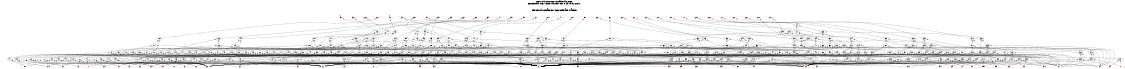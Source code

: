 # Network structure generated by ABC

digraph network {
size = "7.5,10";
center = true;
edge [dir = back];

{
  node [shape = plaintext];
  edge [style = invis];
  LevelTitle1 [label=""];
  LevelTitle2 [label=""];
  Level7 [label = ""];
  Level6 [label = ""];
  Level5 [label = ""];
  Level4 [label = ""];
  Level3 [label = ""];
  Level2 [label = ""];
  Level1 [label = ""];
  Level0 [label = ""];
  LevelTitle1 ->  LevelTitle2 ->  Level7 ->  Level6 ->  Level5 ->  Level4 ->  Level3 ->  Level2 ->  Level1 ->  Level0;
}

{
  rank = same;
  LevelTitle1;
  title1 [shape=plaintext,
          fontsize=20,
          fontname = "Times-Roman",
          label="Network structure visualized by ABC\nBenchmark \"top\". Time was Thu Oct  8 20:19:02 2020. "
         ];
}

{
  rank = same;
  LevelTitle2;
  title2 [shape=plaintext,
          fontsize=18,
          fontname = "Times-Roman",
          label="The network contains 307 logic nodes and 0 latches.\n"
         ];
}

{
  rank = same;
  Level7;
  Node48 [label = "pa1", shape = invtriangle, color = coral, fillcolor = coral];
  Node49 [label = "pb2", shape = invtriangle, color = coral, fillcolor = coral];
  Node50 [label = "pc2", shape = invtriangle, color = coral, fillcolor = coral];
  Node51 [label = "pc1", shape = invtriangle, color = coral, fillcolor = coral];
  Node52 [label = "pa2", shape = invtriangle, color = coral, fillcolor = coral];
  Node53 [label = "pb1", shape = invtriangle, color = coral, fillcolor = coral];
  Node54 [label = "pe1", shape = invtriangle, color = coral, fillcolor = coral];
  Node55 [label = "pf2", shape = invtriangle, color = coral, fillcolor = coral];
  Node56 [label = "pd1", shape = invtriangle, color = coral, fillcolor = coral];
  Node57 [label = "pd2", shape = invtriangle, color = coral, fillcolor = coral];
  Node58 [label = "pg1", shape = invtriangle, color = coral, fillcolor = coral];
  Node59 [label = "pe2", shape = invtriangle, color = coral, fillcolor = coral];
  Node60 [label = "pf1", shape = invtriangle, color = coral, fillcolor = coral];
  Node61 [label = "pi1", shape = invtriangle, color = coral, fillcolor = coral];
  Node62 [label = "ph1", shape = invtriangle, color = coral, fillcolor = coral];
  Node63 [label = "pk1", shape = invtriangle, color = coral, fillcolor = coral];
  Node64 [label = "pj1", shape = invtriangle, color = coral, fillcolor = coral];
  Node65 [label = "pm1", shape = invtriangle, color = coral, fillcolor = coral];
  Node66 [label = "pl1", shape = invtriangle, color = coral, fillcolor = coral];
  Node67 [label = "po1", shape = invtriangle, color = coral, fillcolor = coral];
  Node68 [label = "pn1", shape = invtriangle, color = coral, fillcolor = coral];
  Node69 [label = "pq1", shape = invtriangle, color = coral, fillcolor = coral];
  Node70 [label = "pp1", shape = invtriangle, color = coral, fillcolor = coral];
  Node71 [label = "ps1", shape = invtriangle, color = coral, fillcolor = coral];
  Node72 [label = "pr1", shape = invtriangle, color = coral, fillcolor = coral];
  Node73 [label = "pu1", shape = invtriangle, color = coral, fillcolor = coral];
  Node74 [label = "pt1", shape = invtriangle, color = coral, fillcolor = coral];
  Node75 [label = "pw1", shape = invtriangle, color = coral, fillcolor = coral];
  Node76 [label = "pv1", shape = invtriangle, color = coral, fillcolor = coral];
  Node77 [label = "pw0", shape = invtriangle, color = coral, fillcolor = coral];
  Node78 [label = "px0", shape = invtriangle, color = coral, fillcolor = coral];
  Node79 [label = "py1", shape = invtriangle, color = coral, fillcolor = coral];
  Node80 [label = "px1", shape = invtriangle, color = coral, fillcolor = coral];
  Node81 [label = "py0", shape = invtriangle, color = coral, fillcolor = coral];
  Node82 [label = "pz0", shape = invtriangle, color = coral, fillcolor = coral];
  Node83 [label = "pz1", shape = invtriangle, color = coral, fillcolor = coral];
}

{
  rank = same;
  Level6;
  Node364 [label = "364\n", shape = ellipse];
}

{
  rank = same;
  Level5;
  Node103 [label = "103\n", shape = ellipse];
  Node114 [label = "114\n", shape = ellipse];
  Node133 [label = "133\n", shape = ellipse];
  Node160 [label = "160\n", shape = ellipse];
  Node177 [label = "177\n", shape = ellipse];
  Node195 [label = "195\n", shape = ellipse];
  Node342 [label = "342\n", shape = ellipse];
  Node361 [label = "361\n", shape = ellipse];
  Node363 [label = "363\n", shape = ellipse];
  Node390 [label = "390\n", shape = ellipse];
}

{
  rank = same;
  Level4;
  Node91 [label = "91\n", shape = ellipse];
  Node101 [label = "101\n", shape = ellipse];
  Node112 [label = "112\n", shape = ellipse];
  Node122 [label = "122\n", shape = ellipse];
  Node131 [label = "131\n", shape = ellipse];
  Node141 [label = "141\n", shape = ellipse];
  Node149 [label = "149\n", shape = ellipse];
  Node158 [label = "158\n", shape = ellipse];
  Node166 [label = "166\n", shape = ellipse];
  Node175 [label = "175\n", shape = ellipse];
  Node185 [label = "185\n", shape = ellipse];
  Node193 [label = "193\n", shape = ellipse];
  Node201 [label = "201\n", shape = ellipse];
  Node209 [label = "209\n", shape = ellipse];
  Node215 [label = "215\n", shape = ellipse];
  Node223 [label = "223\n", shape = ellipse];
  Node229 [label = "229\n", shape = ellipse];
  Node237 [label = "237\n", shape = ellipse];
  Node243 [label = "243\n", shape = ellipse];
  Node251 [label = "251\n", shape = ellipse];
  Node257 [label = "257\n", shape = ellipse];
  Node265 [label = "265\n", shape = ellipse];
  Node272 [label = "272\n", shape = ellipse];
  Node280 [label = "280\n", shape = ellipse];
  Node286 [label = "286\n", shape = ellipse];
  Node294 [label = "294\n", shape = ellipse];
  Node300 [label = "300\n", shape = ellipse];
  Node308 [label = "308\n", shape = ellipse];
  Node314 [label = "314\n", shape = ellipse];
  Node322 [label = "322\n", shape = ellipse];
  Node330 [label = "330\n", shape = ellipse];
  Node340 [label = "340\n", shape = ellipse];
  Node359 [label = "359\n", shape = ellipse];
  Node360 [label = "360\n", shape = ellipse];
  Node362 [label = "362\n", shape = ellipse];
  Node372 [label = "372\n", shape = ellipse];
  Node380 [label = "380\n", shape = ellipse];
  Node388 [label = "388\n", shape = ellipse];
}

{
  rank = same;
  Level3;
  Node90 [label = "90\n", shape = ellipse];
  Node94 [label = "94\n", shape = ellipse];
  Node102 [label = "102\n", shape = ellipse];
  Node106 [label = "106\n", shape = ellipse];
  Node113 [label = "113\n", shape = ellipse];
  Node121 [label = "121\n", shape = ellipse];
  Node124 [label = "124\n", shape = ellipse];
  Node132 [label = "132\n", shape = ellipse];
  Node140 [label = "140\n", shape = ellipse];
  Node148 [label = "148\n", shape = ellipse];
  Node152 [label = "152\n", shape = ellipse];
  Node159 [label = "159\n", shape = ellipse];
  Node165 [label = "165\n", shape = ellipse];
  Node169 [label = "169\n", shape = ellipse];
  Node176 [label = "176\n", shape = ellipse];
  Node184 [label = "184\n", shape = ellipse];
  Node187 [label = "187\n", shape = ellipse];
  Node194 [label = "194\n", shape = ellipse];
  Node200 [label = "200\n", shape = ellipse];
  Node208 [label = "208\n", shape = ellipse];
  Node214 [label = "214\n", shape = ellipse];
  Node222 [label = "222\n", shape = ellipse];
  Node228 [label = "228\n", shape = ellipse];
  Node236 [label = "236\n", shape = ellipse];
  Node242 [label = "242\n", shape = ellipse];
  Node250 [label = "250\n", shape = ellipse];
  Node256 [label = "256\n", shape = ellipse];
  Node264 [label = "264\n", shape = ellipse];
  Node271 [label = "271\n", shape = ellipse];
  Node279 [label = "279\n", shape = ellipse];
  Node285 [label = "285\n", shape = ellipse];
  Node293 [label = "293\n", shape = ellipse];
  Node299 [label = "299\n", shape = ellipse];
  Node307 [label = "307\n", shape = ellipse];
  Node313 [label = "313\n", shape = ellipse];
  Node321 [label = "321\n", shape = ellipse];
  Node329 [label = "329\n", shape = ellipse];
  Node333 [label = "333\n", shape = ellipse];
  Node341 [label = "341\n", shape = ellipse];
  Node345 [label = "345\n", shape = ellipse];
  Node347 [label = "347\n", shape = ellipse];
  Node350 [label = "350\n", shape = ellipse];
  Node352 [label = "352\n", shape = ellipse];
  Node355 [label = "355\n", shape = ellipse];
  Node358 [label = "358\n", shape = ellipse];
  Node371 [label = "371\n", shape = ellipse];
  Node379 [label = "379\n", shape = ellipse];
  Node382 [label = "382\n", shape = ellipse];
  Node389 [label = "389\n", shape = ellipse];
}

{
  rank = same;
  Level2;
  Node85 [label = "85\n", shape = ellipse];
  Node87 [label = "87\n", shape = ellipse];
  Node89 [label = "89\n", shape = ellipse];
  Node93 [label = "93\n", shape = ellipse];
  Node96 [label = "96\n", shape = ellipse];
  Node98 [label = "98\n", shape = ellipse];
  Node100 [label = "100\n", shape = ellipse];
  Node105 [label = "105\n", shape = ellipse];
  Node108 [label = "108\n", shape = ellipse];
  Node110 [label = "110\n", shape = ellipse];
  Node111 [label = "111\n", shape = ellipse];
  Node116 [label = "116\n", shape = ellipse];
  Node118 [label = "118\n", shape = ellipse];
  Node120 [label = "120\n", shape = ellipse];
  Node123 [label = "123\n", shape = ellipse];
  Node126 [label = "126\n", shape = ellipse];
  Node128 [label = "128\n", shape = ellipse];
  Node130 [label = "130\n", shape = ellipse];
  Node135 [label = "135\n", shape = ellipse];
  Node137 [label = "137\n", shape = ellipse];
  Node139 [label = "139\n", shape = ellipse];
  Node143 [label = "143\n", shape = ellipse];
  Node145 [label = "145\n", shape = ellipse];
  Node147 [label = "147\n", shape = ellipse];
  Node151 [label = "151\n", shape = ellipse];
  Node154 [label = "154\n", shape = ellipse];
  Node156 [label = "156\n", shape = ellipse];
  Node157 [label = "157\n", shape = ellipse];
  Node161 [label = "161\n", shape = ellipse];
  Node163 [label = "163\n", shape = ellipse];
  Node164 [label = "164\n", shape = ellipse];
  Node168 [label = "168\n", shape = ellipse];
  Node171 [label = "171\n", shape = ellipse];
  Node173 [label = "173\n", shape = ellipse];
  Node174 [label = "174\n", shape = ellipse];
  Node179 [label = "179\n", shape = ellipse];
  Node181 [label = "181\n", shape = ellipse];
  Node183 [label = "183\n", shape = ellipse];
  Node186 [label = "186\n", shape = ellipse];
  Node189 [label = "189\n", shape = ellipse];
  Node191 [label = "191\n", shape = ellipse];
  Node192 [label = "192\n", shape = ellipse];
  Node196 [label = "196\n", shape = ellipse];
  Node198 [label = "198\n", shape = ellipse];
  Node199 [label = "199\n", shape = ellipse];
  Node203 [label = "203\n", shape = ellipse];
  Node205 [label = "205\n", shape = ellipse];
  Node207 [label = "207\n", shape = ellipse];
  Node210 [label = "210\n", shape = ellipse];
  Node212 [label = "212\n", shape = ellipse];
  Node213 [label = "213\n", shape = ellipse];
  Node217 [label = "217\n", shape = ellipse];
  Node219 [label = "219\n", shape = ellipse];
  Node221 [label = "221\n", shape = ellipse];
  Node224 [label = "224\n", shape = ellipse];
  Node226 [label = "226\n", shape = ellipse];
  Node227 [label = "227\n", shape = ellipse];
  Node231 [label = "231\n", shape = ellipse];
  Node233 [label = "233\n", shape = ellipse];
  Node235 [label = "235\n", shape = ellipse];
  Node238 [label = "238\n", shape = ellipse];
  Node240 [label = "240\n", shape = ellipse];
  Node241 [label = "241\n", shape = ellipse];
  Node245 [label = "245\n", shape = ellipse];
  Node247 [label = "247\n", shape = ellipse];
  Node249 [label = "249\n", shape = ellipse];
  Node252 [label = "252\n", shape = ellipse];
  Node254 [label = "254\n", shape = ellipse];
  Node255 [label = "255\n", shape = ellipse];
  Node259 [label = "259\n", shape = ellipse];
  Node261 [label = "261\n", shape = ellipse];
  Node263 [label = "263\n", shape = ellipse];
  Node267 [label = "267\n", shape = ellipse];
  Node269 [label = "269\n", shape = ellipse];
  Node270 [label = "270\n", shape = ellipse];
  Node274 [label = "274\n", shape = ellipse];
  Node276 [label = "276\n", shape = ellipse];
  Node278 [label = "278\n", shape = ellipse];
  Node281 [label = "281\n", shape = ellipse];
  Node283 [label = "283\n", shape = ellipse];
  Node284 [label = "284\n", shape = ellipse];
  Node288 [label = "288\n", shape = ellipse];
  Node290 [label = "290\n", shape = ellipse];
  Node292 [label = "292\n", shape = ellipse];
  Node295 [label = "295\n", shape = ellipse];
  Node297 [label = "297\n", shape = ellipse];
  Node298 [label = "298\n", shape = ellipse];
  Node302 [label = "302\n", shape = ellipse];
  Node304 [label = "304\n", shape = ellipse];
  Node306 [label = "306\n", shape = ellipse];
  Node309 [label = "309\n", shape = ellipse];
  Node311 [label = "311\n", shape = ellipse];
  Node312 [label = "312\n", shape = ellipse];
  Node316 [label = "316\n", shape = ellipse];
  Node318 [label = "318\n", shape = ellipse];
  Node320 [label = "320\n", shape = ellipse];
  Node324 [label = "324\n", shape = ellipse];
  Node326 [label = "326\n", shape = ellipse];
  Node328 [label = "328\n", shape = ellipse];
  Node332 [label = "332\n", shape = ellipse];
  Node335 [label = "335\n", shape = ellipse];
  Node337 [label = "337\n", shape = ellipse];
  Node339 [label = "339\n", shape = ellipse];
  Node344 [label = "344\n", shape = ellipse];
  Node346 [label = "346\n", shape = ellipse];
  Node349 [label = "349\n", shape = ellipse];
  Node351 [label = "351\n", shape = ellipse];
  Node353 [label = "353\n", shape = ellipse];
  Node354 [label = "354\n", shape = ellipse];
  Node357 [label = "357\n", shape = ellipse];
  Node366 [label = "366\n", shape = ellipse];
  Node368 [label = "368\n", shape = ellipse];
  Node370 [label = "370\n", shape = ellipse];
  Node374 [label = "374\n", shape = ellipse];
  Node376 [label = "376\n", shape = ellipse];
  Node378 [label = "378\n", shape = ellipse];
  Node381 [label = "381\n", shape = ellipse];
  Node384 [label = "384\n", shape = ellipse];
  Node386 [label = "386\n", shape = ellipse];
  Node387 [label = "387\n", shape = ellipse];
}

{
  rank = same;
  Level1;
  Node84 [label = "84\n", shape = ellipse];
  Node86 [label = "86\n", shape = ellipse];
  Node88 [label = "88\n", shape = ellipse];
  Node92 [label = "92\n", shape = ellipse];
  Node95 [label = "95\n", shape = ellipse];
  Node97 [label = "97\n", shape = ellipse];
  Node99 [label = "99\n", shape = ellipse];
  Node104 [label = "104\n", shape = ellipse];
  Node107 [label = "107\n", shape = ellipse];
  Node109 [label = "109\n", shape = ellipse];
  Node115 [label = "115\n", shape = ellipse];
  Node117 [label = "117\n", shape = ellipse];
  Node119 [label = "119\n", shape = ellipse];
  Node125 [label = "125\n", shape = ellipse];
  Node127 [label = "127\n", shape = ellipse];
  Node129 [label = "129\n", shape = ellipse];
  Node134 [label = "134\n", shape = ellipse];
  Node136 [label = "136\n", shape = ellipse];
  Node138 [label = "138\n", shape = ellipse];
  Node142 [label = "142\n", shape = ellipse];
  Node144 [label = "144\n", shape = ellipse];
  Node146 [label = "146\n", shape = ellipse];
  Node150 [label = "150\n", shape = ellipse];
  Node153 [label = "153\n", shape = ellipse];
  Node155 [label = "155\n", shape = ellipse];
  Node162 [label = "162\n", shape = ellipse];
  Node167 [label = "167\n", shape = ellipse];
  Node170 [label = "170\n", shape = ellipse];
  Node172 [label = "172\n", shape = ellipse];
  Node178 [label = "178\n", shape = ellipse];
  Node180 [label = "180\n", shape = ellipse];
  Node182 [label = "182\n", shape = ellipse];
  Node188 [label = "188\n", shape = ellipse];
  Node190 [label = "190\n", shape = ellipse];
  Node197 [label = "197\n", shape = ellipse];
  Node202 [label = "202\n", shape = ellipse];
  Node204 [label = "204\n", shape = ellipse];
  Node206 [label = "206\n", shape = ellipse];
  Node211 [label = "211\n", shape = ellipse];
  Node216 [label = "216\n", shape = ellipse];
  Node218 [label = "218\n", shape = ellipse];
  Node220 [label = "220\n", shape = ellipse];
  Node225 [label = "225\n", shape = ellipse];
  Node230 [label = "230\n", shape = ellipse];
  Node232 [label = "232\n", shape = ellipse];
  Node234 [label = "234\n", shape = ellipse];
  Node239 [label = "239\n", shape = ellipse];
  Node244 [label = "244\n", shape = ellipse];
  Node246 [label = "246\n", shape = ellipse];
  Node248 [label = "248\n", shape = ellipse];
  Node253 [label = "253\n", shape = ellipse];
  Node258 [label = "258\n", shape = ellipse];
  Node260 [label = "260\n", shape = ellipse];
  Node262 [label = "262\n", shape = ellipse];
  Node266 [label = "266\n", shape = ellipse];
  Node268 [label = "268\n", shape = ellipse];
  Node273 [label = "273\n", shape = ellipse];
  Node275 [label = "275\n", shape = ellipse];
  Node277 [label = "277\n", shape = ellipse];
  Node282 [label = "282\n", shape = ellipse];
  Node287 [label = "287\n", shape = ellipse];
  Node289 [label = "289\n", shape = ellipse];
  Node291 [label = "291\n", shape = ellipse];
  Node296 [label = "296\n", shape = ellipse];
  Node301 [label = "301\n", shape = ellipse];
  Node303 [label = "303\n", shape = ellipse];
  Node305 [label = "305\n", shape = ellipse];
  Node310 [label = "310\n", shape = ellipse];
  Node315 [label = "315\n", shape = ellipse];
  Node317 [label = "317\n", shape = ellipse];
  Node319 [label = "319\n", shape = ellipse];
  Node323 [label = "323\n", shape = ellipse];
  Node325 [label = "325\n", shape = ellipse];
  Node327 [label = "327\n", shape = ellipse];
  Node331 [label = "331\n", shape = ellipse];
  Node334 [label = "334\n", shape = ellipse];
  Node336 [label = "336\n", shape = ellipse];
  Node338 [label = "338\n", shape = ellipse];
  Node343 [label = "343\n", shape = ellipse];
  Node348 [label = "348\n", shape = ellipse];
  Node356 [label = "356\n", shape = ellipse];
  Node365 [label = "365\n", shape = ellipse];
  Node367 [label = "367\n", shape = ellipse];
  Node369 [label = "369\n", shape = ellipse];
  Node373 [label = "373\n", shape = ellipse];
  Node375 [label = "375\n", shape = ellipse];
  Node377 [label = "377\n", shape = ellipse];
  Node383 [label = "383\n", shape = ellipse];
  Node385 [label = "385\n", shape = ellipse];
}

{
  rank = same;
  Level0;
  Node1 [label = "pp", shape = triangle, color = coral, fillcolor = coral];
  Node2 [label = "pa0", shape = triangle, color = coral, fillcolor = coral];
  Node3 [label = "pq", shape = triangle, color = coral, fillcolor = coral];
  Node4 [label = "pb0", shape = triangle, color = coral, fillcolor = coral];
  Node5 [label = "pr", shape = triangle, color = coral, fillcolor = coral];
  Node6 [label = "pc0", shape = triangle, color = coral, fillcolor = coral];
  Node7 [label = "ps", shape = triangle, color = coral, fillcolor = coral];
  Node8 [label = "pd0", shape = triangle, color = coral, fillcolor = coral];
  Node9 [label = "pt", shape = triangle, color = coral, fillcolor = coral];
  Node10 [label = "pe0", shape = triangle, color = coral, fillcolor = coral];
  Node11 [label = "pu", shape = triangle, color = coral, fillcolor = coral];
  Node12 [label = "pf0", shape = triangle, color = coral, fillcolor = coral];
  Node13 [label = "pv", shape = triangle, color = coral, fillcolor = coral];
  Node14 [label = "pg0", shape = triangle, color = coral, fillcolor = coral];
  Node15 [label = "pw", shape = triangle, color = coral, fillcolor = coral];
  Node16 [label = "ph0", shape = triangle, color = coral, fillcolor = coral];
  Node17 [label = "px", shape = triangle, color = coral, fillcolor = coral];
  Node18 [label = "pi0", shape = triangle, color = coral, fillcolor = coral];
  Node19 [label = "py", shape = triangle, color = coral, fillcolor = coral];
  Node20 [label = "pj0", shape = triangle, color = coral, fillcolor = coral];
  Node21 [label = "pz", shape = triangle, color = coral, fillcolor = coral];
  Node22 [label = "pk0", shape = triangle, color = coral, fillcolor = coral];
  Node23 [label = "pl0", shape = triangle, color = coral, fillcolor = coral];
  Node24 [label = "pm0", shape = triangle, color = coral, fillcolor = coral];
  Node25 [label = "pn0", shape = triangle, color = coral, fillcolor = coral];
  Node26 [label = "po0", shape = triangle, color = coral, fillcolor = coral];
  Node27 [label = "pp0", shape = triangle, color = coral, fillcolor = coral];
  Node28 [label = "pa", shape = triangle, color = coral, fillcolor = coral];
  Node29 [label = "pq0", shape = triangle, color = coral, fillcolor = coral];
  Node30 [label = "pr0", shape = triangle, color = coral, fillcolor = coral];
  Node31 [label = "pc", shape = triangle, color = coral, fillcolor = coral];
  Node32 [label = "ps0", shape = triangle, color = coral, fillcolor = coral];
  Node33 [label = "pd", shape = triangle, color = coral, fillcolor = coral];
  Node34 [label = "pt0", shape = triangle, color = coral, fillcolor = coral];
  Node35 [label = "pe", shape = triangle, color = coral, fillcolor = coral];
  Node36 [label = "pu0", shape = triangle, color = coral, fillcolor = coral];
  Node37 [label = "pf", shape = triangle, color = coral, fillcolor = coral];
  Node38 [label = "pv0", shape = triangle, color = coral, fillcolor = coral];
  Node39 [label = "pg", shape = triangle, color = coral, fillcolor = coral];
  Node40 [label = "ph", shape = triangle, color = coral, fillcolor = coral];
  Node41 [label = "pi", shape = triangle, color = coral, fillcolor = coral];
  Node42 [label = "pj", shape = triangle, color = coral, fillcolor = coral];
  Node43 [label = "pk", shape = triangle, color = coral, fillcolor = coral];
  Node44 [label = "pl", shape = triangle, color = coral, fillcolor = coral];
  Node45 [label = "pm", shape = triangle, color = coral, fillcolor = coral];
  Node46 [label = "pn", shape = triangle, color = coral, fillcolor = coral];
  Node47 [label = "po", shape = triangle, color = coral, fillcolor = coral];
}

title1 -> title2 [style = invis];
title2 -> Node48 [style = invis];
title2 -> Node49 [style = invis];
title2 -> Node50 [style = invis];
title2 -> Node51 [style = invis];
title2 -> Node52 [style = invis];
title2 -> Node53 [style = invis];
title2 -> Node54 [style = invis];
title2 -> Node55 [style = invis];
title2 -> Node56 [style = invis];
title2 -> Node57 [style = invis];
title2 -> Node58 [style = invis];
title2 -> Node59 [style = invis];
title2 -> Node60 [style = invis];
title2 -> Node61 [style = invis];
title2 -> Node62 [style = invis];
title2 -> Node63 [style = invis];
title2 -> Node64 [style = invis];
title2 -> Node65 [style = invis];
title2 -> Node66 [style = invis];
title2 -> Node67 [style = invis];
title2 -> Node68 [style = invis];
title2 -> Node69 [style = invis];
title2 -> Node70 [style = invis];
title2 -> Node71 [style = invis];
title2 -> Node72 [style = invis];
title2 -> Node73 [style = invis];
title2 -> Node74 [style = invis];
title2 -> Node75 [style = invis];
title2 -> Node76 [style = invis];
title2 -> Node77 [style = invis];
title2 -> Node78 [style = invis];
title2 -> Node79 [style = invis];
title2 -> Node80 [style = invis];
title2 -> Node81 [style = invis];
title2 -> Node82 [style = invis];
title2 -> Node83 [style = invis];
Node48 -> Node49 [style = invis];
Node49 -> Node50 [style = invis];
Node50 -> Node51 [style = invis];
Node51 -> Node52 [style = invis];
Node52 -> Node53 [style = invis];
Node53 -> Node54 [style = invis];
Node54 -> Node55 [style = invis];
Node55 -> Node56 [style = invis];
Node56 -> Node57 [style = invis];
Node57 -> Node58 [style = invis];
Node58 -> Node59 [style = invis];
Node59 -> Node60 [style = invis];
Node60 -> Node61 [style = invis];
Node61 -> Node62 [style = invis];
Node62 -> Node63 [style = invis];
Node63 -> Node64 [style = invis];
Node64 -> Node65 [style = invis];
Node65 -> Node66 [style = invis];
Node66 -> Node67 [style = invis];
Node67 -> Node68 [style = invis];
Node68 -> Node69 [style = invis];
Node69 -> Node70 [style = invis];
Node70 -> Node71 [style = invis];
Node71 -> Node72 [style = invis];
Node72 -> Node73 [style = invis];
Node73 -> Node74 [style = invis];
Node74 -> Node75 [style = invis];
Node75 -> Node76 [style = invis];
Node76 -> Node77 [style = invis];
Node77 -> Node78 [style = invis];
Node78 -> Node79 [style = invis];
Node79 -> Node80 [style = invis];
Node80 -> Node81 [style = invis];
Node81 -> Node82 [style = invis];
Node82 -> Node83 [style = invis];
Node48 -> Node91 [style = solid];
Node49 -> Node103 [style = solid];
Node50 -> Node114 [style = solid];
Node51 -> Node122 [style = solid];
Node52 -> Node133 [style = solid];
Node53 -> Node141 [style = solid];
Node54 -> Node149 [style = solid];
Node55 -> Node160 [style = solid];
Node56 -> Node166 [style = solid];
Node57 -> Node177 [style = solid];
Node58 -> Node185 [style = solid];
Node59 -> Node195 [style = solid];
Node60 -> Node201 [style = solid];
Node61 -> Node209 [style = solid];
Node62 -> Node215 [style = solid];
Node63 -> Node223 [style = solid];
Node64 -> Node229 [style = solid];
Node65 -> Node237 [style = solid];
Node66 -> Node243 [style = solid];
Node67 -> Node251 [style = solid];
Node68 -> Node257 [style = solid];
Node69 -> Node265 [style = solid];
Node70 -> Node272 [style = solid];
Node71 -> Node280 [style = solid];
Node72 -> Node286 [style = solid];
Node73 -> Node294 [style = solid];
Node74 -> Node300 [style = solid];
Node75 -> Node308 [style = solid];
Node76 -> Node314 [style = solid];
Node77 -> Node322 [style = solid];
Node78 -> Node330 [style = solid];
Node79 -> Node342 [style = solid];
Node80 -> Node364 [style = solid];
Node81 -> Node372 [style = solid];
Node82 -> Node380 [style = solid];
Node83 -> Node390 [style = solid];
Node84 -> Node33 [style = solid];
Node84 -> Node44 [style = solid];
Node85 -> Node41 [style = solid];
Node85 -> Node84 [style = solid];
Node86 -> Node3 [style = solid];
Node86 -> Node33 [style = solid];
Node87 -> Node44 [style = solid];
Node87 -> Node86 [style = solid];
Node88 -> Node3 [style = solid];
Node88 -> Node44 [style = solid];
Node89 -> Node41 [style = solid];
Node89 -> Node88 [style = solid];
Node90 -> Node85 [style = solid];
Node90 -> Node87 [style = solid];
Node91 -> Node89 [style = solid];
Node91 -> Node90 [style = solid];
Node92 -> Node32 [style = solid];
Node92 -> Node44 [style = solid];
Node93 -> Node1 [style = solid];
Node93 -> Node92 [style = solid];
Node94 -> Node43 [style = solid];
Node94 -> Node93 [style = solid];
Node95 -> Node1 [style = solid];
Node95 -> Node30 [style = solid];
Node96 -> Node44 [style = solid];
Node96 -> Node95 [style = solid];
Node97 -> Node30 [style = solid];
Node97 -> Node32 [style = solid];
Node98 -> Node44 [style = solid];
Node98 -> Node97 [style = solid];
Node99 -> Node30 [style = solid];
Node99 -> Node44 [style = solid];
Node100 -> Node43 [style = solid];
Node100 -> Node99 [style = solid];
Node101 -> Node94 [style = solid];
Node101 -> Node96 [style = solid];
Node102 -> Node98 [style = solid];
Node102 -> Node100 [style = solid];
Node103 -> Node101 [style = solid];
Node103 -> Node102 [style = solid];
Node104 -> Node34 [style = solid];
Node104 -> Node44 [style = solid];
Node105 -> Node1 [style = solid];
Node105 -> Node104 [style = solid];
Node106 -> Node43 [style = solid];
Node106 -> Node105 [style = solid];
Node107 -> Node1 [style = solid];
Node107 -> Node32 [style = solid];
Node108 -> Node44 [style = solid];
Node108 -> Node107 [style = solid];
Node109 -> Node32 [style = solid];
Node109 -> Node34 [style = solid];
Node110 -> Node44 [style = solid];
Node110 -> Node109 [style = solid];
Node111 -> Node43 [style = solid];
Node111 -> Node92 [style = solid];
Node112 -> Node106 [style = solid];
Node112 -> Node108 [style = solid];
Node113 -> Node110 [style = solid];
Node113 -> Node111 [style = solid];
Node114 -> Node112 [style = solid];
Node114 -> Node113 [style = solid];
Node115 -> Node7 [style = solid];
Node115 -> Node44 [style = solid];
Node116 -> Node42 [style = solid];
Node116 -> Node115 [style = solid];
Node117 -> Node7 [style = solid];
Node117 -> Node9 [style = solid];
Node118 -> Node44 [style = solid];
Node118 -> Node117 [style = solid];
Node119 -> Node9 [style = solid];
Node119 -> Node44 [style = solid];
Node120 -> Node42 [style = solid];
Node120 -> Node119 [style = solid];
Node121 -> Node116 [style = solid];
Node121 -> Node118 [style = solid];
Node122 -> Node120 [style = solid];
Node122 -> Node121 [style = solid];
Node123 -> Node1 [style = solid];
Node123 -> Node99 [style = solid];
Node124 -> Node43 [style = solid];
Node124 -> Node123 [style = solid];
Node125 -> Node1 [style = solid];
Node125 -> Node29 [style = solid];
Node126 -> Node44 [style = solid];
Node126 -> Node125 [style = solid];
Node127 -> Node29 [style = solid];
Node127 -> Node30 [style = solid];
Node128 -> Node44 [style = solid];
Node128 -> Node127 [style = solid];
Node129 -> Node29 [style = solid];
Node129 -> Node44 [style = solid];
Node130 -> Node43 [style = solid];
Node130 -> Node129 [style = solid];
Node131 -> Node124 [style = solid];
Node131 -> Node126 [style = solid];
Node132 -> Node128 [style = solid];
Node132 -> Node130 [style = solid];
Node133 -> Node131 [style = solid];
Node133 -> Node132 [style = solid];
Node134 -> Node35 [style = solid];
Node134 -> Node44 [style = solid];
Node135 -> Node41 [style = solid];
Node135 -> Node134 [style = solid];
Node136 -> Node5 [style = solid];
Node136 -> Node35 [style = solid];
Node137 -> Node44 [style = solid];
Node137 -> Node136 [style = solid];
Node138 -> Node5 [style = solid];
Node138 -> Node44 [style = solid];
Node139 -> Node41 [style = solid];
Node139 -> Node138 [style = solid];
Node140 -> Node135 [style = solid];
Node140 -> Node137 [style = solid];
Node141 -> Node139 [style = solid];
Node141 -> Node140 [style = solid];
Node142 -> Node11 [style = solid];
Node142 -> Node44 [style = solid];
Node143 -> Node42 [style = solid];
Node143 -> Node142 [style = solid];
Node144 -> Node11 [style = solid];
Node144 -> Node13 [style = solid];
Node145 -> Node44 [style = solid];
Node145 -> Node144 [style = solid];
Node146 -> Node13 [style = solid];
Node146 -> Node44 [style = solid];
Node147 -> Node42 [style = solid];
Node147 -> Node146 [style = solid];
Node148 -> Node143 [style = solid];
Node148 -> Node145 [style = solid];
Node149 -> Node147 [style = solid];
Node149 -> Node148 [style = solid];
Node150 -> Node1 [style = solid];
Node150 -> Node43 [style = solid];
Node151 -> Node44 [style = solid];
Node151 -> Node150 [style = solid];
Node152 -> Node28 [style = solid];
Node152 -> Node151 [style = solid];
Node153 -> Node38 [style = solid];
Node153 -> Node44 [style = solid];
Node154 -> Node43 [style = solid];
Node154 -> Node153 [style = solid];
Node155 -> Node1 [style = solid];
Node155 -> Node38 [style = solid];
Node156 -> Node44 [style = solid];
Node156 -> Node155 [style = solid];
Node157 -> Node28 [style = solid];
Node157 -> Node153 [style = solid];
Node158 -> Node152 [style = solid];
Node158 -> Node154 [style = solid];
Node159 -> Node156 [style = solid];
Node159 -> Node157 [style = solid];
Node160 -> Node158 [style = solid];
Node160 -> Node159 [style = solid];
Node161 -> Node42 [style = solid];
Node161 -> Node119 [style = solid];
Node162 -> Node9 [style = solid];
Node162 -> Node11 [style = solid];
Node163 -> Node44 [style = solid];
Node163 -> Node162 [style = solid];
Node164 -> Node42 [style = solid];
Node164 -> Node142 [style = solid];
Node165 -> Node161 [style = solid];
Node165 -> Node163 [style = solid];
Node166 -> Node164 [style = solid];
Node166 -> Node165 [style = solid];
Node167 -> Node36 [style = solid];
Node167 -> Node44 [style = solid];
Node168 -> Node1 [style = solid];
Node168 -> Node167 [style = solid];
Node169 -> Node43 [style = solid];
Node169 -> Node168 [style = solid];
Node170 -> Node1 [style = solid];
Node170 -> Node34 [style = solid];
Node171 -> Node44 [style = solid];
Node171 -> Node170 [style = solid];
Node172 -> Node34 [style = solid];
Node172 -> Node36 [style = solid];
Node173 -> Node44 [style = solid];
Node173 -> Node172 [style = solid];
Node174 -> Node43 [style = solid];
Node174 -> Node104 [style = solid];
Node175 -> Node169 [style = solid];
Node175 -> Node171 [style = solid];
Node176 -> Node173 [style = solid];
Node176 -> Node174 [style = solid];
Node177 -> Node175 [style = solid];
Node177 -> Node176 [style = solid];
Node178 -> Node15 [style = solid];
Node178 -> Node44 [style = solid];
Node179 -> Node42 [style = solid];
Node179 -> Node178 [style = solid];
Node180 -> Node15 [style = solid];
Node180 -> Node17 [style = solid];
Node181 -> Node44 [style = solid];
Node181 -> Node180 [style = solid];
Node182 -> Node17 [style = solid];
Node182 -> Node44 [style = solid];
Node183 -> Node42 [style = solid];
Node183 -> Node182 [style = solid];
Node184 -> Node179 [style = solid];
Node184 -> Node181 [style = solid];
Node185 -> Node183 [style = solid];
Node185 -> Node184 [style = solid];
Node186 -> Node1 [style = solid];
Node186 -> Node153 [style = solid];
Node187 -> Node43 [style = solid];
Node187 -> Node186 [style = solid];
Node188 -> Node1 [style = solid];
Node188 -> Node36 [style = solid];
Node189 -> Node44 [style = solid];
Node189 -> Node188 [style = solid];
Node190 -> Node36 [style = solid];
Node190 -> Node38 [style = solid];
Node191 -> Node44 [style = solid];
Node191 -> Node190 [style = solid];
Node192 -> Node43 [style = solid];
Node192 -> Node167 [style = solid];
Node193 -> Node187 [style = solid];
Node193 -> Node189 [style = solid];
Node194 -> Node191 [style = solid];
Node194 -> Node192 [style = solid];
Node195 -> Node193 [style = solid];
Node195 -> Node194 [style = solid];
Node196 -> Node42 [style = solid];
Node196 -> Node146 [style = solid];
Node197 -> Node13 [style = solid];
Node197 -> Node15 [style = solid];
Node198 -> Node44 [style = solid];
Node198 -> Node197 [style = solid];
Node199 -> Node42 [style = solid];
Node199 -> Node178 [style = solid];
Node200 -> Node196 [style = solid];
Node200 -> Node198 [style = solid];
Node201 -> Node199 [style = solid];
Node201 -> Node200 [style = solid];
Node202 -> Node19 [style = solid];
Node202 -> Node44 [style = solid];
Node203 -> Node42 [style = solid];
Node203 -> Node202 [style = solid];
Node204 -> Node19 [style = solid];
Node204 -> Node21 [style = solid];
Node205 -> Node44 [style = solid];
Node205 -> Node204 [style = solid];
Node206 -> Node21 [style = solid];
Node206 -> Node44 [style = solid];
Node207 -> Node42 [style = solid];
Node207 -> Node206 [style = solid];
Node208 -> Node203 [style = solid];
Node208 -> Node205 [style = solid];
Node209 -> Node207 [style = solid];
Node209 -> Node208 [style = solid];
Node210 -> Node42 [style = solid];
Node210 -> Node182 [style = solid];
Node211 -> Node17 [style = solid];
Node211 -> Node19 [style = solid];
Node212 -> Node44 [style = solid];
Node212 -> Node211 [style = solid];
Node213 -> Node42 [style = solid];
Node213 -> Node202 [style = solid];
Node214 -> Node210 [style = solid];
Node214 -> Node212 [style = solid];
Node215 -> Node213 [style = solid];
Node215 -> Node214 [style = solid];
Node216 -> Node2 [style = solid];
Node216 -> Node44 [style = solid];
Node217 -> Node42 [style = solid];
Node217 -> Node216 [style = solid];
Node218 -> Node2 [style = solid];
Node218 -> Node4 [style = solid];
Node219 -> Node44 [style = solid];
Node219 -> Node218 [style = solid];
Node220 -> Node4 [style = solid];
Node220 -> Node44 [style = solid];
Node221 -> Node42 [style = solid];
Node221 -> Node220 [style = solid];
Node222 -> Node217 [style = solid];
Node222 -> Node219 [style = solid];
Node223 -> Node221 [style = solid];
Node223 -> Node222 [style = solid];
Node224 -> Node42 [style = solid];
Node224 -> Node206 [style = solid];
Node225 -> Node2 [style = solid];
Node225 -> Node21 [style = solid];
Node226 -> Node44 [style = solid];
Node226 -> Node225 [style = solid];
Node227 -> Node42 [style = solid];
Node227 -> Node216 [style = solid];
Node228 -> Node224 [style = solid];
Node228 -> Node226 [style = solid];
Node229 -> Node227 [style = solid];
Node229 -> Node228 [style = solid];
Node230 -> Node6 [style = solid];
Node230 -> Node44 [style = solid];
Node231 -> Node42 [style = solid];
Node231 -> Node230 [style = solid];
Node232 -> Node6 [style = solid];
Node232 -> Node8 [style = solid];
Node233 -> Node44 [style = solid];
Node233 -> Node232 [style = solid];
Node234 -> Node8 [style = solid];
Node234 -> Node44 [style = solid];
Node235 -> Node42 [style = solid];
Node235 -> Node234 [style = solid];
Node236 -> Node231 [style = solid];
Node236 -> Node233 [style = solid];
Node237 -> Node235 [style = solid];
Node237 -> Node236 [style = solid];
Node238 -> Node42 [style = solid];
Node238 -> Node220 [style = solid];
Node239 -> Node4 [style = solid];
Node239 -> Node6 [style = solid];
Node240 -> Node44 [style = solid];
Node240 -> Node239 [style = solid];
Node241 -> Node42 [style = solid];
Node241 -> Node230 [style = solid];
Node242 -> Node238 [style = solid];
Node242 -> Node240 [style = solid];
Node243 -> Node241 [style = solid];
Node243 -> Node242 [style = solid];
Node244 -> Node10 [style = solid];
Node244 -> Node44 [style = solid];
Node245 -> Node42 [style = solid];
Node245 -> Node244 [style = solid];
Node246 -> Node10 [style = solid];
Node246 -> Node12 [style = solid];
Node247 -> Node44 [style = solid];
Node247 -> Node246 [style = solid];
Node248 -> Node12 [style = solid];
Node248 -> Node44 [style = solid];
Node249 -> Node42 [style = solid];
Node249 -> Node248 [style = solid];
Node250 -> Node245 [style = solid];
Node250 -> Node247 [style = solid];
Node251 -> Node249 [style = solid];
Node251 -> Node250 [style = solid];
Node252 -> Node42 [style = solid];
Node252 -> Node234 [style = solid];
Node253 -> Node8 [style = solid];
Node253 -> Node10 [style = solid];
Node254 -> Node44 [style = solid];
Node254 -> Node253 [style = solid];
Node255 -> Node42 [style = solid];
Node255 -> Node244 [style = solid];
Node256 -> Node252 [style = solid];
Node256 -> Node254 [style = solid];
Node257 -> Node255 [style = solid];
Node257 -> Node256 [style = solid];
Node258 -> Node14 [style = solid];
Node258 -> Node44 [style = solid];
Node259 -> Node43 [style = solid];
Node259 -> Node258 [style = solid];
Node260 -> Node14 [style = solid];
Node260 -> Node16 [style = solid];
Node261 -> Node44 [style = solid];
Node261 -> Node260 [style = solid];
Node262 -> Node16 [style = solid];
Node262 -> Node44 [style = solid];
Node263 -> Node43 [style = solid];
Node263 -> Node262 [style = solid];
Node264 -> Node259 [style = solid];
Node264 -> Node261 [style = solid];
Node265 -> Node263 [style = solid];
Node265 -> Node264 [style = solid];
Node266 -> Node28 [style = solid];
Node266 -> Node44 [style = solid];
Node267 -> Node42 [style = solid];
Node267 -> Node266 [style = solid];
Node268 -> Node12 [style = solid];
Node268 -> Node28 [style = solid];
Node269 -> Node44 [style = solid];
Node269 -> Node268 [style = solid];
Node270 -> Node42 [style = solid];
Node270 -> Node248 [style = solid];
Node271 -> Node267 [style = solid];
Node271 -> Node269 [style = solid];
Node272 -> Node270 [style = solid];
Node272 -> Node271 [style = solid];
Node273 -> Node18 [style = solid];
Node273 -> Node44 [style = solid];
Node274 -> Node43 [style = solid];
Node274 -> Node273 [style = solid];
Node275 -> Node18 [style = solid];
Node275 -> Node20 [style = solid];
Node276 -> Node44 [style = solid];
Node276 -> Node275 [style = solid];
Node277 -> Node20 [style = solid];
Node277 -> Node44 [style = solid];
Node278 -> Node43 [style = solid];
Node278 -> Node277 [style = solid];
Node279 -> Node274 [style = solid];
Node279 -> Node276 [style = solid];
Node280 -> Node278 [style = solid];
Node280 -> Node279 [style = solid];
Node281 -> Node43 [style = solid];
Node281 -> Node262 [style = solid];
Node282 -> Node16 [style = solid];
Node282 -> Node18 [style = solid];
Node283 -> Node44 [style = solid];
Node283 -> Node282 [style = solid];
Node284 -> Node43 [style = solid];
Node284 -> Node273 [style = solid];
Node285 -> Node281 [style = solid];
Node285 -> Node283 [style = solid];
Node286 -> Node284 [style = solid];
Node286 -> Node285 [style = solid];
Node287 -> Node22 [style = solid];
Node287 -> Node44 [style = solid];
Node288 -> Node43 [style = solid];
Node288 -> Node287 [style = solid];
Node289 -> Node22 [style = solid];
Node289 -> Node23 [style = solid];
Node290 -> Node44 [style = solid];
Node290 -> Node289 [style = solid];
Node291 -> Node23 [style = solid];
Node291 -> Node44 [style = solid];
Node292 -> Node43 [style = solid];
Node292 -> Node291 [style = solid];
Node293 -> Node288 [style = solid];
Node293 -> Node290 [style = solid];
Node294 -> Node292 [style = solid];
Node294 -> Node293 [style = solid];
Node295 -> Node43 [style = solid];
Node295 -> Node277 [style = solid];
Node296 -> Node20 [style = solid];
Node296 -> Node22 [style = solid];
Node297 -> Node44 [style = solid];
Node297 -> Node296 [style = solid];
Node298 -> Node43 [style = solid];
Node298 -> Node287 [style = solid];
Node299 -> Node295 [style = solid];
Node299 -> Node297 [style = solid];
Node300 -> Node298 [style = solid];
Node300 -> Node299 [style = solid];
Node301 -> Node24 [style = solid];
Node301 -> Node44 [style = solid];
Node302 -> Node43 [style = solid];
Node302 -> Node301 [style = solid];
Node303 -> Node24 [style = solid];
Node303 -> Node25 [style = solid];
Node304 -> Node44 [style = solid];
Node304 -> Node303 [style = solid];
Node305 -> Node25 [style = solid];
Node305 -> Node44 [style = solid];
Node306 -> Node43 [style = solid];
Node306 -> Node305 [style = solid];
Node307 -> Node302 [style = solid];
Node307 -> Node304 [style = solid];
Node308 -> Node306 [style = solid];
Node308 -> Node307 [style = solid];
Node309 -> Node43 [style = solid];
Node309 -> Node291 [style = solid];
Node310 -> Node23 [style = solid];
Node310 -> Node24 [style = solid];
Node311 -> Node44 [style = solid];
Node311 -> Node310 [style = solid];
Node312 -> Node43 [style = solid];
Node312 -> Node301 [style = solid];
Node313 -> Node309 [style = solid];
Node313 -> Node311 [style = solid];
Node314 -> Node312 [style = solid];
Node314 -> Node313 [style = solid];
Node315 -> Node37 [style = solid];
Node315 -> Node44 [style = solid];
Node316 -> Node41 [style = solid];
Node316 -> Node315 [style = solid];
Node317 -> Node37 [style = solid];
Node317 -> Node45 [style = solid];
Node318 -> Node44 [style = solid];
Node318 -> Node317 [style = solid];
Node319 -> Node44 [style = solid];
Node319 -> Node45 [style = solid];
Node320 -> Node41 [style = solid];
Node320 -> Node319 [style = solid];
Node321 -> Node316 [style = solid];
Node321 -> Node318 [style = solid];
Node322 -> Node320 [style = solid];
Node322 -> Node321 [style = solid];
Node323 -> Node39 [style = solid];
Node323 -> Node44 [style = solid];
Node324 -> Node41 [style = solid];
Node324 -> Node323 [style = solid];
Node325 -> Node39 [style = solid];
Node325 -> Node46 [style = solid];
Node326 -> Node44 [style = solid];
Node326 -> Node325 [style = solid];
Node327 -> Node44 [style = solid];
Node327 -> Node46 [style = solid];
Node328 -> Node41 [style = solid];
Node328 -> Node327 [style = solid];
Node329 -> Node324 [style = solid];
Node329 -> Node326 [style = solid];
Node330 -> Node328 [style = solid];
Node330 -> Node329 [style = solid];
Node331 -> Node27 [style = solid];
Node331 -> Node44 [style = solid];
Node332 -> Node1 [style = solid];
Node332 -> Node331 [style = solid];
Node333 -> Node43 [style = solid];
Node333 -> Node332 [style = solid];
Node334 -> Node1 [style = solid];
Node334 -> Node26 [style = solid];
Node335 -> Node44 [style = solid];
Node335 -> Node334 [style = solid];
Node336 -> Node26 [style = solid];
Node336 -> Node27 [style = solid];
Node337 -> Node44 [style = solid];
Node337 -> Node336 [style = solid];
Node338 -> Node26 [style = solid];
Node338 -> Node44 [style = solid];
Node339 -> Node43 [style = solid];
Node339 -> Node338 [style = solid];
Node340 -> Node333 [style = solid];
Node340 -> Node335 [style = solid];
Node341 -> Node337 [style = solid];
Node341 -> Node339 [style = solid];
Node342 -> Node340 [style = solid];
Node342 -> Node341 [style = solid];
Node343 -> Node26 [style = solid];
Node343 -> Node43 [style = solid];
Node344 -> Node44 [style = solid];
Node344 -> Node343 [style = solid];
Node345 -> Node28 [style = solid];
Node345 -> Node344 [style = solid];
Node346 -> Node1 [style = solid];
Node346 -> Node338 [style = solid];
Node347 -> Node43 [style = solid];
Node347 -> Node346 [style = solid];
Node348 -> Node1 [style = solid];
Node348 -> Node43 [style = solid];
Node349 -> Node44 [style = solid];
Node349 -> Node348 [style = solid];
Node350 -> Node28 [style = solid];
Node350 -> Node349 [style = solid];
Node351 -> Node1 [style = solid];
Node351 -> Node305 [style = solid];
Node352 -> Node28 [style = solid];
Node352 -> Node351 [style = solid];
Node353 -> Node43 [style = solid];
Node353 -> Node305 [style = solid];
Node354 -> Node25 [style = solid];
Node354 -> Node338 [style = solid];
Node355 -> Node28 [style = solid];
Node355 -> Node354 [style = solid];
Node356 -> Node1 [style = solid];
Node356 -> Node26 [style = solid];
Node357 -> Node25 [style = solid];
Node357 -> Node356 [style = solid];
Node358 -> Node44 [style = solid];
Node358 -> Node357 [style = solid];
Node359 -> Node345 [style = solid];
Node359 -> Node347 [style = solid];
Node360 -> Node350 [style = solid];
Node360 -> Node352 [style = solid];
Node361 -> Node359 [style = solid];
Node361 -> Node360 [style = solid];
Node362 -> Node353 [style = solid];
Node362 -> Node355 [style = solid];
Node363 -> Node358 [style = solid];
Node363 -> Node362 [style = solid];
Node364 -> Node361 [style = solid];
Node364 -> Node363 [style = solid];
Node365 -> Node40 [style = solid];
Node365 -> Node44 [style = solid];
Node366 -> Node41 [style = solid];
Node366 -> Node365 [style = solid];
Node367 -> Node40 [style = solid];
Node367 -> Node47 [style = solid];
Node368 -> Node44 [style = solid];
Node368 -> Node367 [style = solid];
Node369 -> Node44 [style = solid];
Node369 -> Node47 [style = solid];
Node370 -> Node41 [style = solid];
Node370 -> Node369 [style = solid];
Node371 -> Node366 [style = solid];
Node371 -> Node368 [style = solid];
Node372 -> Node370 [style = solid];
Node372 -> Node371 [style = solid];
Node373 -> Node31 [style = solid];
Node373 -> Node44 [style = solid];
Node374 -> Node41 [style = solid];
Node374 -> Node373 [style = solid];
Node375 -> Node1 [style = solid];
Node375 -> Node31 [style = solid];
Node376 -> Node44 [style = solid];
Node376 -> Node375 [style = solid];
Node377 -> Node1 [style = solid];
Node377 -> Node44 [style = solid];
Node378 -> Node41 [style = solid];
Node378 -> Node377 [style = solid];
Node379 -> Node374 [style = solid];
Node379 -> Node376 [style = solid];
Node380 -> Node378 [style = solid];
Node380 -> Node379 [style = solid];
Node381 -> Node1 [style = solid];
Node381 -> Node129 [style = solid];
Node382 -> Node43 [style = solid];
Node382 -> Node381 [style = solid];
Node383 -> Node1 [style = solid];
Node383 -> Node27 [style = solid];
Node384 -> Node44 [style = solid];
Node384 -> Node383 [style = solid];
Node385 -> Node27 [style = solid];
Node385 -> Node29 [style = solid];
Node386 -> Node44 [style = solid];
Node386 -> Node385 [style = solid];
Node387 -> Node43 [style = solid];
Node387 -> Node331 [style = solid];
Node388 -> Node382 [style = solid];
Node388 -> Node384 [style = solid];
Node389 -> Node386 [style = solid];
Node389 -> Node387 [style = solid];
Node390 -> Node388 [style = solid];
Node390 -> Node389 [style = solid];
}

